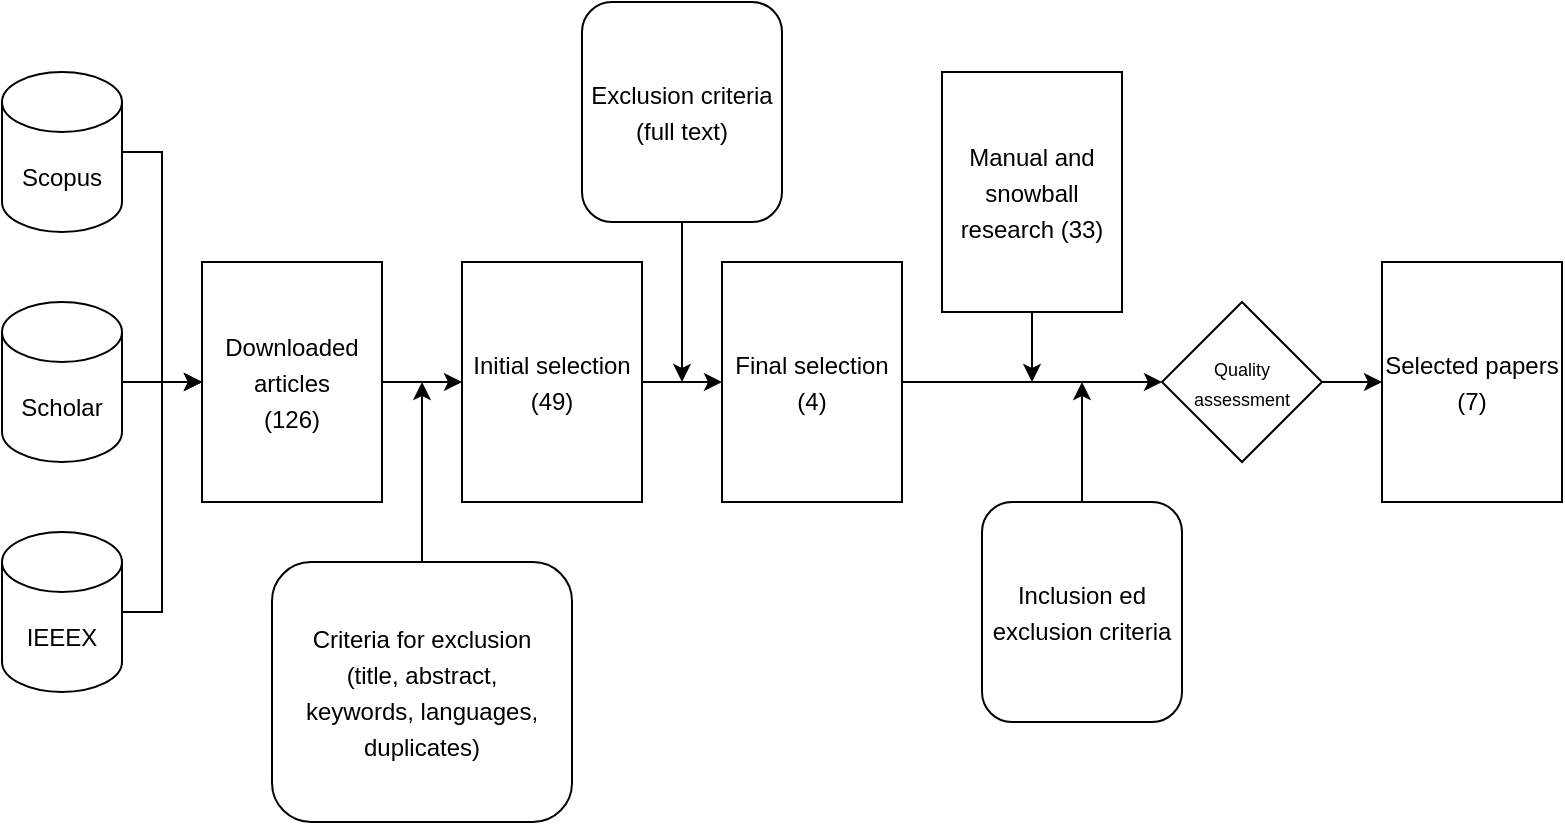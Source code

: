 <mxfile version="21.6.8" type="device">
  <diagram name="Page-1" id="2DkahwhXzxhdXA2Bgu3t">
    <mxGraphModel dx="1266" dy="674" grid="1" gridSize="10" guides="1" tooltips="1" connect="1" arrows="1" fold="1" page="1" pageScale="1" pageWidth="827" pageHeight="1169" math="0" shadow="0">
      <root>
        <mxCell id="0" />
        <mxCell id="1" parent="0" />
        <mxCell id="lFbpXhj9ITMpnsC_eXlt-11" style="edgeStyle=orthogonalEdgeStyle;rounded=0;orthogonalLoop=1;jettySize=auto;html=1;entryX=0;entryY=0.5;entryDx=0;entryDy=0;" parent="1" source="lFbpXhj9ITMpnsC_eXlt-1" target="lFbpXhj9ITMpnsC_eXlt-5" edge="1">
          <mxGeometry relative="1" as="geometry" />
        </mxCell>
        <mxCell id="lFbpXhj9ITMpnsC_eXlt-1" value="Scopus" style="shape=cylinder3;whiteSpace=wrap;html=1;boundedLbl=1;backgroundOutline=1;size=15;" parent="1" vertex="1">
          <mxGeometry x="40" y="45" width="60" height="80" as="geometry" />
        </mxCell>
        <mxCell id="lFbpXhj9ITMpnsC_eXlt-12" style="edgeStyle=orthogonalEdgeStyle;rounded=0;orthogonalLoop=1;jettySize=auto;html=1;entryX=0;entryY=0.5;entryDx=0;entryDy=0;" parent="1" source="lFbpXhj9ITMpnsC_eXlt-2" target="lFbpXhj9ITMpnsC_eXlt-5" edge="1">
          <mxGeometry relative="1" as="geometry" />
        </mxCell>
        <mxCell id="lFbpXhj9ITMpnsC_eXlt-2" value="Scholar" style="shape=cylinder3;whiteSpace=wrap;html=1;boundedLbl=1;backgroundOutline=1;size=15;" parent="1" vertex="1">
          <mxGeometry x="40" y="160" width="60" height="80" as="geometry" />
        </mxCell>
        <mxCell id="lFbpXhj9ITMpnsC_eXlt-13" style="edgeStyle=orthogonalEdgeStyle;rounded=0;orthogonalLoop=1;jettySize=auto;html=1;entryX=0;entryY=0.5;entryDx=0;entryDy=0;" parent="1" source="lFbpXhj9ITMpnsC_eXlt-3" target="lFbpXhj9ITMpnsC_eXlt-5" edge="1">
          <mxGeometry relative="1" as="geometry" />
        </mxCell>
        <mxCell id="lFbpXhj9ITMpnsC_eXlt-3" value="IEEEX" style="shape=cylinder3;whiteSpace=wrap;html=1;boundedLbl=1;backgroundOutline=1;size=15;" parent="1" vertex="1">
          <mxGeometry x="40" y="275" width="60" height="80" as="geometry" />
        </mxCell>
        <mxCell id="lFbpXhj9ITMpnsC_eXlt-14" style="edgeStyle=orthogonalEdgeStyle;rounded=0;orthogonalLoop=1;jettySize=auto;html=1;entryX=0;entryY=0.5;entryDx=0;entryDy=0;" parent="1" source="lFbpXhj9ITMpnsC_eXlt-5" target="lFbpXhj9ITMpnsC_eXlt-6" edge="1">
          <mxGeometry relative="1" as="geometry" />
        </mxCell>
        <mxCell id="lFbpXhj9ITMpnsC_eXlt-5" value="&lt;p style=&quot;line-height: 150%;&quot;&gt;Downloaded articles&lt;br&gt;(126)&lt;/p&gt;" style="rounded=0;whiteSpace=wrap;html=1;" parent="1" vertex="1">
          <mxGeometry x="140" y="140" width="90" height="120" as="geometry" />
        </mxCell>
        <mxCell id="lFbpXhj9ITMpnsC_eXlt-15" style="edgeStyle=orthogonalEdgeStyle;rounded=0;orthogonalLoop=1;jettySize=auto;html=1;entryX=0;entryY=0.5;entryDx=0;entryDy=0;" parent="1" source="lFbpXhj9ITMpnsC_eXlt-6" target="lFbpXhj9ITMpnsC_eXlt-7" edge="1">
          <mxGeometry relative="1" as="geometry" />
        </mxCell>
        <mxCell id="lFbpXhj9ITMpnsC_eXlt-6" value="&lt;p style=&quot;line-height: 150%;&quot;&gt;Initial selection&lt;br&gt;(49)&lt;/p&gt;" style="rounded=0;whiteSpace=wrap;html=1;" parent="1" vertex="1">
          <mxGeometry x="270" y="140" width="90" height="120" as="geometry" />
        </mxCell>
        <mxCell id="HgukbAJp47Sto2eOyH1u-10" style="edgeStyle=orthogonalEdgeStyle;rounded=0;orthogonalLoop=1;jettySize=auto;html=1;" parent="1" source="lFbpXhj9ITMpnsC_eXlt-7" target="HgukbAJp47Sto2eOyH1u-7" edge="1">
          <mxGeometry relative="1" as="geometry" />
        </mxCell>
        <mxCell id="lFbpXhj9ITMpnsC_eXlt-7" value="&lt;p style=&quot;line-height: 150%;&quot;&gt;Final selection&lt;br&gt;(4)&lt;/p&gt;" style="rounded=0;whiteSpace=wrap;html=1;" parent="1" vertex="1">
          <mxGeometry x="400" y="140" width="90" height="120" as="geometry" />
        </mxCell>
        <mxCell id="lFbpXhj9ITMpnsC_eXlt-17" style="edgeStyle=orthogonalEdgeStyle;rounded=0;orthogonalLoop=1;jettySize=auto;html=1;exitX=0.5;exitY=1;exitDx=0;exitDy=0;" parent="1" source="lFbpXhj9ITMpnsC_eXlt-8" edge="1">
          <mxGeometry relative="1" as="geometry">
            <mxPoint x="555" y="200" as="targetPoint" />
          </mxGeometry>
        </mxCell>
        <mxCell id="lFbpXhj9ITMpnsC_eXlt-8" value="&lt;p style=&quot;line-height: 150%;&quot;&gt;Manual and snowball research (33)&lt;/p&gt;" style="rounded=0;whiteSpace=wrap;html=1;" parent="1" vertex="1">
          <mxGeometry x="510" y="45" width="90" height="120" as="geometry" />
        </mxCell>
        <mxCell id="lFbpXhj9ITMpnsC_eXlt-9" value="&lt;p style=&quot;line-height: 150%;&quot;&gt;Selected papers (7)&lt;/p&gt;" style="rounded=0;whiteSpace=wrap;html=1;" parent="1" vertex="1">
          <mxGeometry x="730" y="140" width="90" height="120" as="geometry" />
        </mxCell>
        <mxCell id="lFbpXhj9ITMpnsC_eXlt-23" style="edgeStyle=orthogonalEdgeStyle;rounded=0;orthogonalLoop=1;jettySize=auto;html=1;" parent="1" source="lFbpXhj9ITMpnsC_eXlt-18" edge="1">
          <mxGeometry relative="1" as="geometry">
            <mxPoint x="250" y="200" as="targetPoint" />
          </mxGeometry>
        </mxCell>
        <mxCell id="lFbpXhj9ITMpnsC_eXlt-18" value="&lt;p style=&quot;line-height: 150%;&quot;&gt;Criteria for exclusion (title, abstract, keywords, languages, duplicates)&lt;/p&gt;" style="rounded=1;whiteSpace=wrap;html=1;spacingBottom=0;spacingLeft=0;spacingRight=0;spacing=15;" parent="1" vertex="1">
          <mxGeometry x="175" y="290" width="150" height="130" as="geometry" />
        </mxCell>
        <mxCell id="HgukbAJp47Sto2eOyH1u-8" style="edgeStyle=orthogonalEdgeStyle;rounded=0;orthogonalLoop=1;jettySize=auto;html=1;" parent="1" source="lFbpXhj9ITMpnsC_eXlt-19" edge="1">
          <mxGeometry relative="1" as="geometry">
            <mxPoint x="580" y="200" as="targetPoint" />
          </mxGeometry>
        </mxCell>
        <mxCell id="lFbpXhj9ITMpnsC_eXlt-19" value="&lt;p style=&quot;line-height: 150%;&quot;&gt;Inclusion ed exclusion criteria&lt;/p&gt;" style="rounded=1;whiteSpace=wrap;html=1;" parent="1" vertex="1">
          <mxGeometry x="530" y="260" width="100" height="110" as="geometry" />
        </mxCell>
        <mxCell id="lFbpXhj9ITMpnsC_eXlt-21" style="edgeStyle=orthogonalEdgeStyle;rounded=0;orthogonalLoop=1;jettySize=auto;html=1;" parent="1" source="lFbpXhj9ITMpnsC_eXlt-20" edge="1">
          <mxGeometry relative="1" as="geometry">
            <mxPoint x="380" y="200" as="targetPoint" />
          </mxGeometry>
        </mxCell>
        <mxCell id="lFbpXhj9ITMpnsC_eXlt-20" value="&lt;p style=&quot;line-height: 150%;&quot;&gt;Exclusion criteria (full text)&lt;/p&gt;" style="rounded=1;whiteSpace=wrap;html=1;" parent="1" vertex="1">
          <mxGeometry x="330" y="10" width="100" height="110" as="geometry" />
        </mxCell>
        <mxCell id="HgukbAJp47Sto2eOyH1u-9" style="edgeStyle=orthogonalEdgeStyle;rounded=0;orthogonalLoop=1;jettySize=auto;html=1;entryX=0;entryY=0.5;entryDx=0;entryDy=0;" parent="1" source="HgukbAJp47Sto2eOyH1u-7" target="lFbpXhj9ITMpnsC_eXlt-9" edge="1">
          <mxGeometry relative="1" as="geometry" />
        </mxCell>
        <mxCell id="HgukbAJp47Sto2eOyH1u-7" value="&lt;font style=&quot;font-size: 9px;&quot;&gt;Quality assessment&lt;/font&gt;" style="rhombus;whiteSpace=wrap;html=1;" parent="1" vertex="1">
          <mxGeometry x="620" y="160" width="80" height="80" as="geometry" />
        </mxCell>
      </root>
    </mxGraphModel>
  </diagram>
</mxfile>
